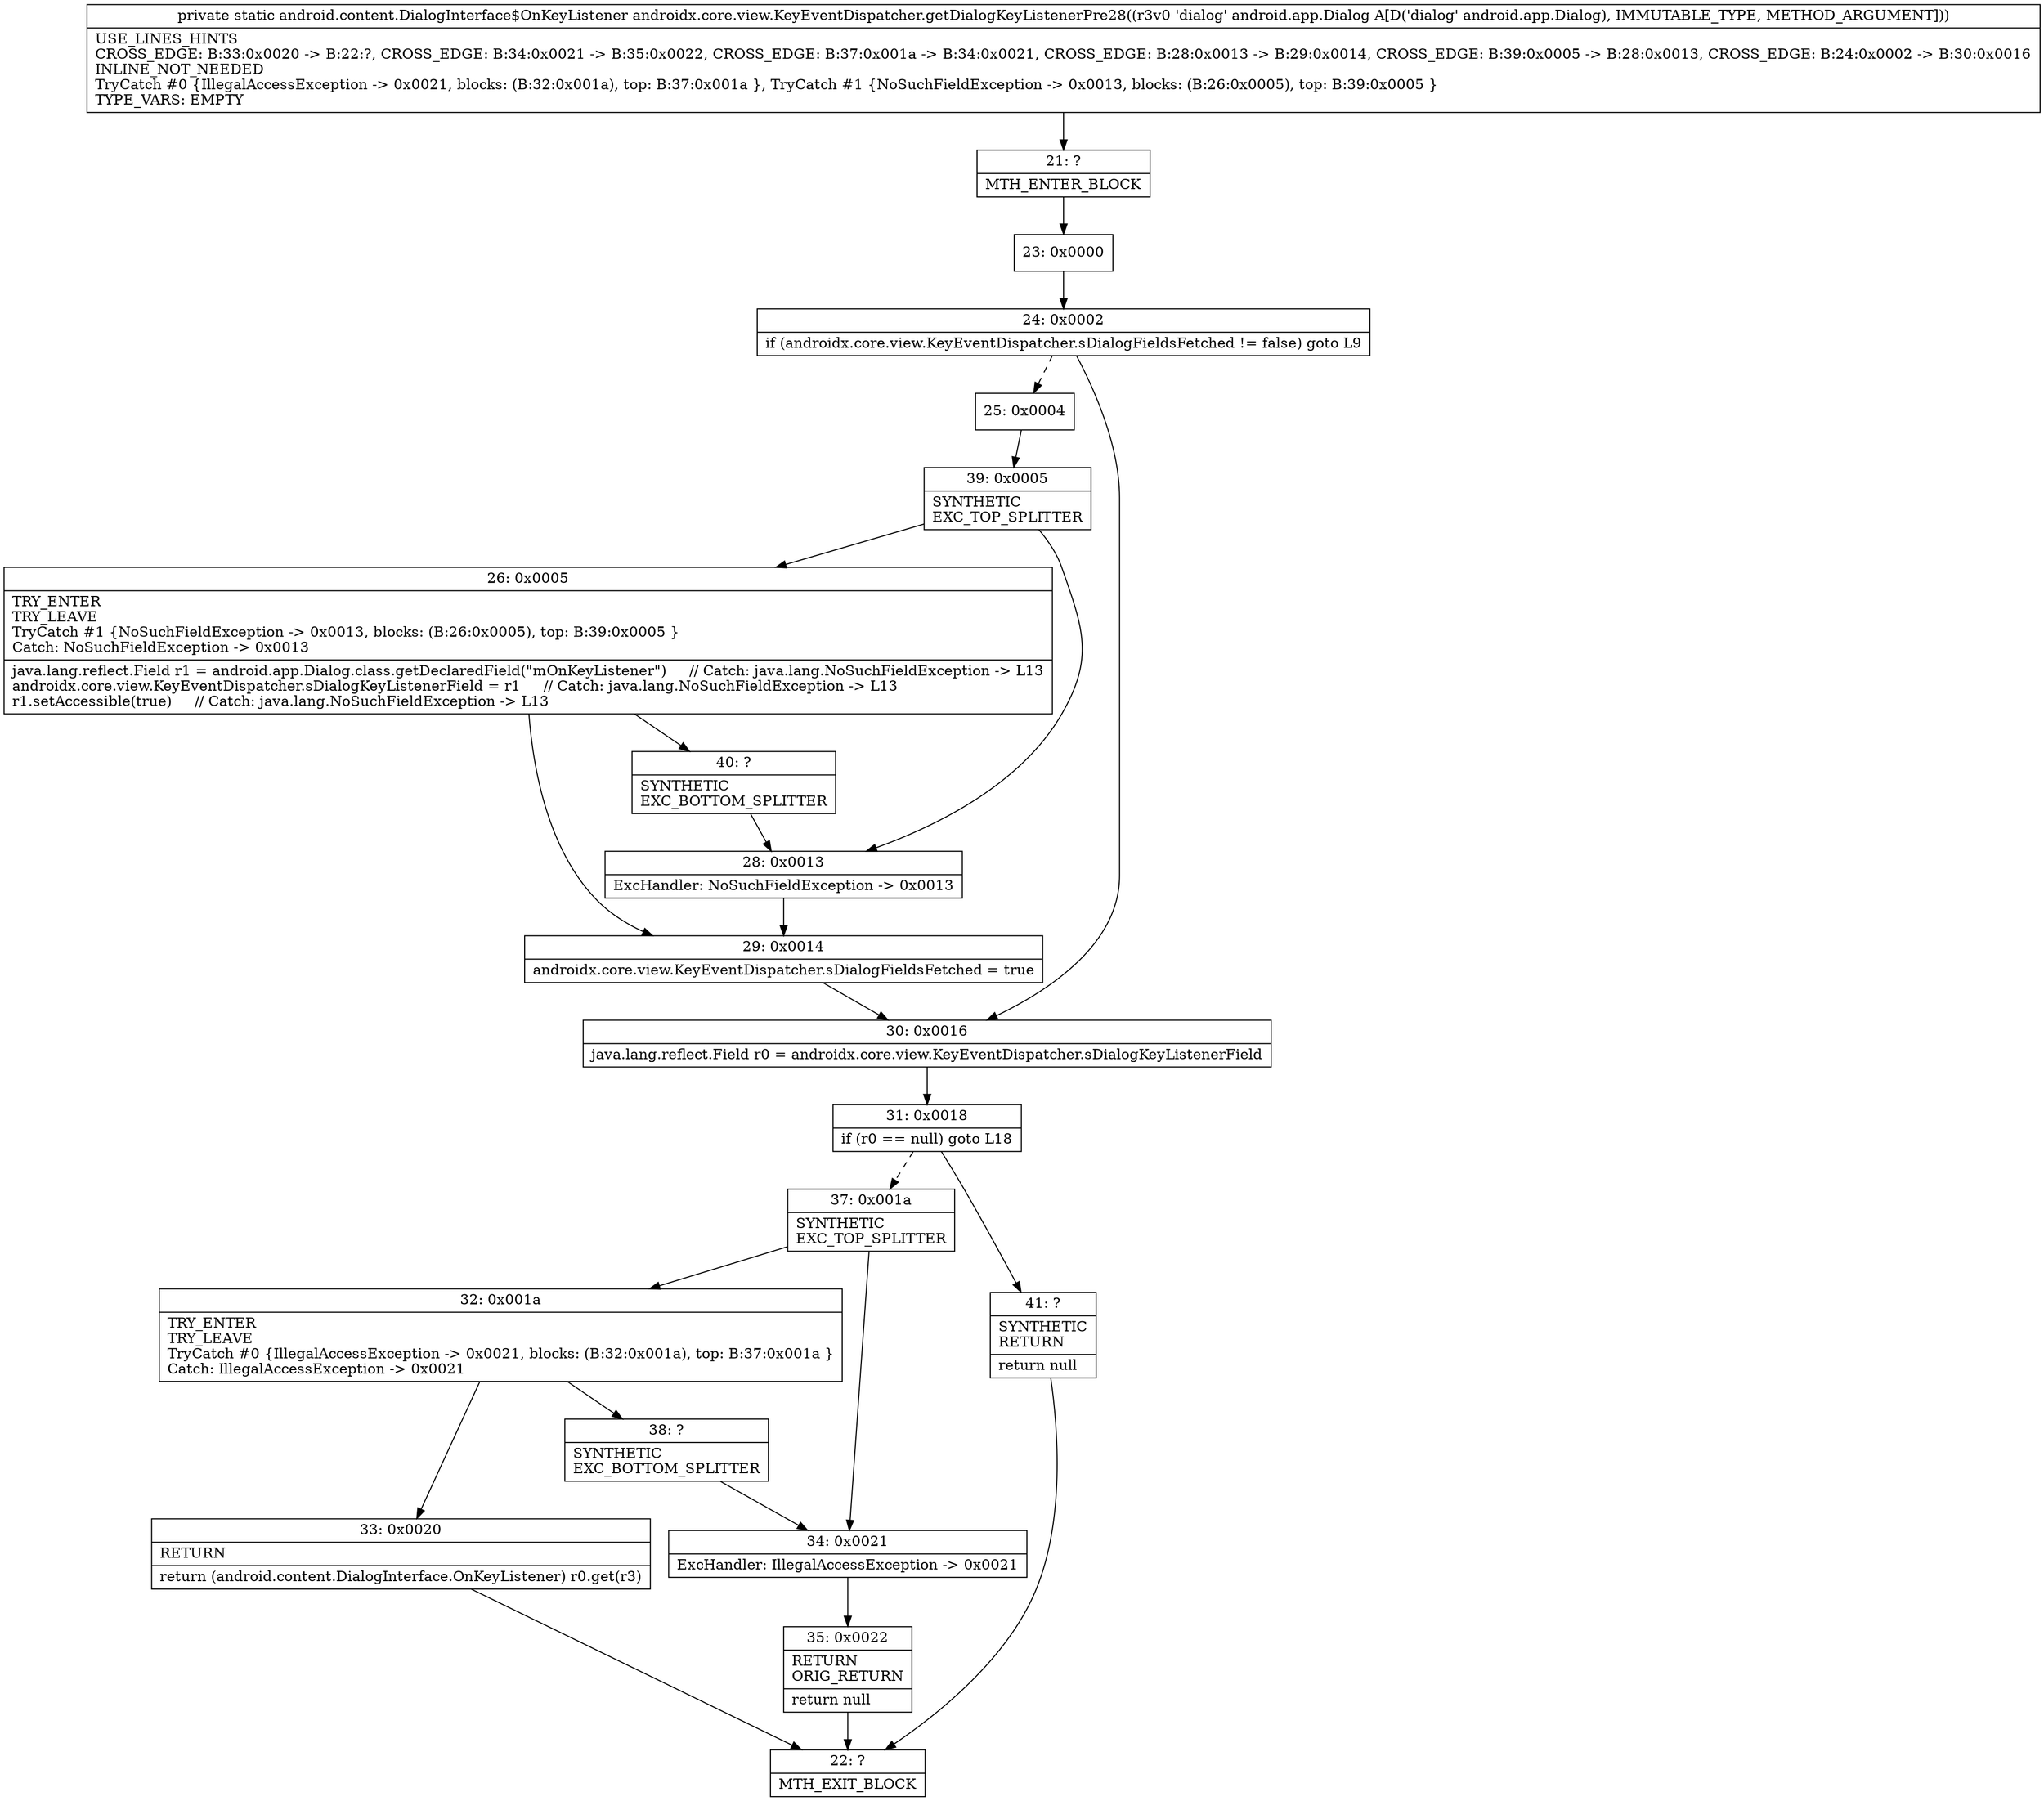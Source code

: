 digraph "CFG forandroidx.core.view.KeyEventDispatcher.getDialogKeyListenerPre28(Landroid\/app\/Dialog;)Landroid\/content\/DialogInterface$OnKeyListener;" {
Node_21 [shape=record,label="{21\:\ ?|MTH_ENTER_BLOCK\l}"];
Node_23 [shape=record,label="{23\:\ 0x0000}"];
Node_24 [shape=record,label="{24\:\ 0x0002|if (androidx.core.view.KeyEventDispatcher.sDialogFieldsFetched != false) goto L9\l}"];
Node_25 [shape=record,label="{25\:\ 0x0004}"];
Node_39 [shape=record,label="{39\:\ 0x0005|SYNTHETIC\lEXC_TOP_SPLITTER\l}"];
Node_26 [shape=record,label="{26\:\ 0x0005|TRY_ENTER\lTRY_LEAVE\lTryCatch #1 \{NoSuchFieldException \-\> 0x0013, blocks: (B:26:0x0005), top: B:39:0x0005 \}\lCatch: NoSuchFieldException \-\> 0x0013\l|java.lang.reflect.Field r1 = android.app.Dialog.class.getDeclaredField(\"mOnKeyListener\")     \/\/ Catch: java.lang.NoSuchFieldException \-\> L13\landroidx.core.view.KeyEventDispatcher.sDialogKeyListenerField = r1     \/\/ Catch: java.lang.NoSuchFieldException \-\> L13\lr1.setAccessible(true)     \/\/ Catch: java.lang.NoSuchFieldException \-\> L13\l}"];
Node_29 [shape=record,label="{29\:\ 0x0014|androidx.core.view.KeyEventDispatcher.sDialogFieldsFetched = true\l}"];
Node_40 [shape=record,label="{40\:\ ?|SYNTHETIC\lEXC_BOTTOM_SPLITTER\l}"];
Node_28 [shape=record,label="{28\:\ 0x0013|ExcHandler: NoSuchFieldException \-\> 0x0013\l}"];
Node_30 [shape=record,label="{30\:\ 0x0016|java.lang.reflect.Field r0 = androidx.core.view.KeyEventDispatcher.sDialogKeyListenerField\l}"];
Node_31 [shape=record,label="{31\:\ 0x0018|if (r0 == null) goto L18\l}"];
Node_37 [shape=record,label="{37\:\ 0x001a|SYNTHETIC\lEXC_TOP_SPLITTER\l}"];
Node_32 [shape=record,label="{32\:\ 0x001a|TRY_ENTER\lTRY_LEAVE\lTryCatch #0 \{IllegalAccessException \-\> 0x0021, blocks: (B:32:0x001a), top: B:37:0x001a \}\lCatch: IllegalAccessException \-\> 0x0021\l}"];
Node_33 [shape=record,label="{33\:\ 0x0020|RETURN\l|return (android.content.DialogInterface.OnKeyListener) r0.get(r3)\l}"];
Node_22 [shape=record,label="{22\:\ ?|MTH_EXIT_BLOCK\l}"];
Node_38 [shape=record,label="{38\:\ ?|SYNTHETIC\lEXC_BOTTOM_SPLITTER\l}"];
Node_34 [shape=record,label="{34\:\ 0x0021|ExcHandler: IllegalAccessException \-\> 0x0021\l}"];
Node_35 [shape=record,label="{35\:\ 0x0022|RETURN\lORIG_RETURN\l|return null\l}"];
Node_41 [shape=record,label="{41\:\ ?|SYNTHETIC\lRETURN\l|return null\l}"];
MethodNode[shape=record,label="{private static android.content.DialogInterface$OnKeyListener androidx.core.view.KeyEventDispatcher.getDialogKeyListenerPre28((r3v0 'dialog' android.app.Dialog A[D('dialog' android.app.Dialog), IMMUTABLE_TYPE, METHOD_ARGUMENT]))  | USE_LINES_HINTS\lCROSS_EDGE: B:33:0x0020 \-\> B:22:?, CROSS_EDGE: B:34:0x0021 \-\> B:35:0x0022, CROSS_EDGE: B:37:0x001a \-\> B:34:0x0021, CROSS_EDGE: B:28:0x0013 \-\> B:29:0x0014, CROSS_EDGE: B:39:0x0005 \-\> B:28:0x0013, CROSS_EDGE: B:24:0x0002 \-\> B:30:0x0016\lINLINE_NOT_NEEDED\lTryCatch #0 \{IllegalAccessException \-\> 0x0021, blocks: (B:32:0x001a), top: B:37:0x001a \}, TryCatch #1 \{NoSuchFieldException \-\> 0x0013, blocks: (B:26:0x0005), top: B:39:0x0005 \}\lTYPE_VARS: EMPTY\l}"];
MethodNode -> Node_21;Node_21 -> Node_23;
Node_23 -> Node_24;
Node_24 -> Node_25[style=dashed];
Node_24 -> Node_30;
Node_25 -> Node_39;
Node_39 -> Node_26;
Node_39 -> Node_28;
Node_26 -> Node_29;
Node_26 -> Node_40;
Node_29 -> Node_30;
Node_40 -> Node_28;
Node_28 -> Node_29;
Node_30 -> Node_31;
Node_31 -> Node_37[style=dashed];
Node_31 -> Node_41;
Node_37 -> Node_32;
Node_37 -> Node_34;
Node_32 -> Node_33;
Node_32 -> Node_38;
Node_33 -> Node_22;
Node_38 -> Node_34;
Node_34 -> Node_35;
Node_35 -> Node_22;
Node_41 -> Node_22;
}

